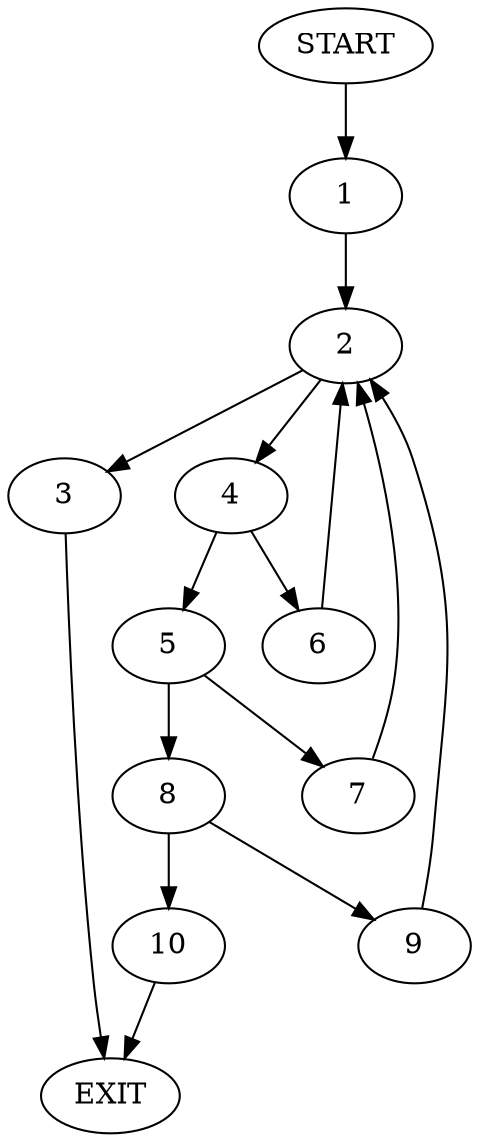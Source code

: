 digraph {
0 [label="START"]
11 [label="EXIT"]
0 -> 1
1 -> 2
2 -> 3
2 -> 4
4 -> 5
4 -> 6
3 -> 11
6 -> 2
5 -> 7
5 -> 8
7 -> 2
8 -> 9
8 -> 10
10 -> 11
9 -> 2
}
